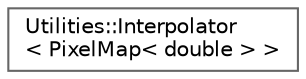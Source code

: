 digraph "Graphical Class Hierarchy"
{
 // LATEX_PDF_SIZE
  bgcolor="transparent";
  edge [fontname=Helvetica,fontsize=10,labelfontname=Helvetica,labelfontsize=10];
  node [fontname=Helvetica,fontsize=10,shape=box,height=0.2,width=0.4];
  rankdir="LR";
  Node0 [id="Node000000",label="Utilities::Interpolator\l\< PixelMap\< double \> \>",height=0.2,width=0.4,color="grey40", fillcolor="white", style="filled",URL="$class_utilities_1_1_interpolator.html",tooltip=" "];
}
